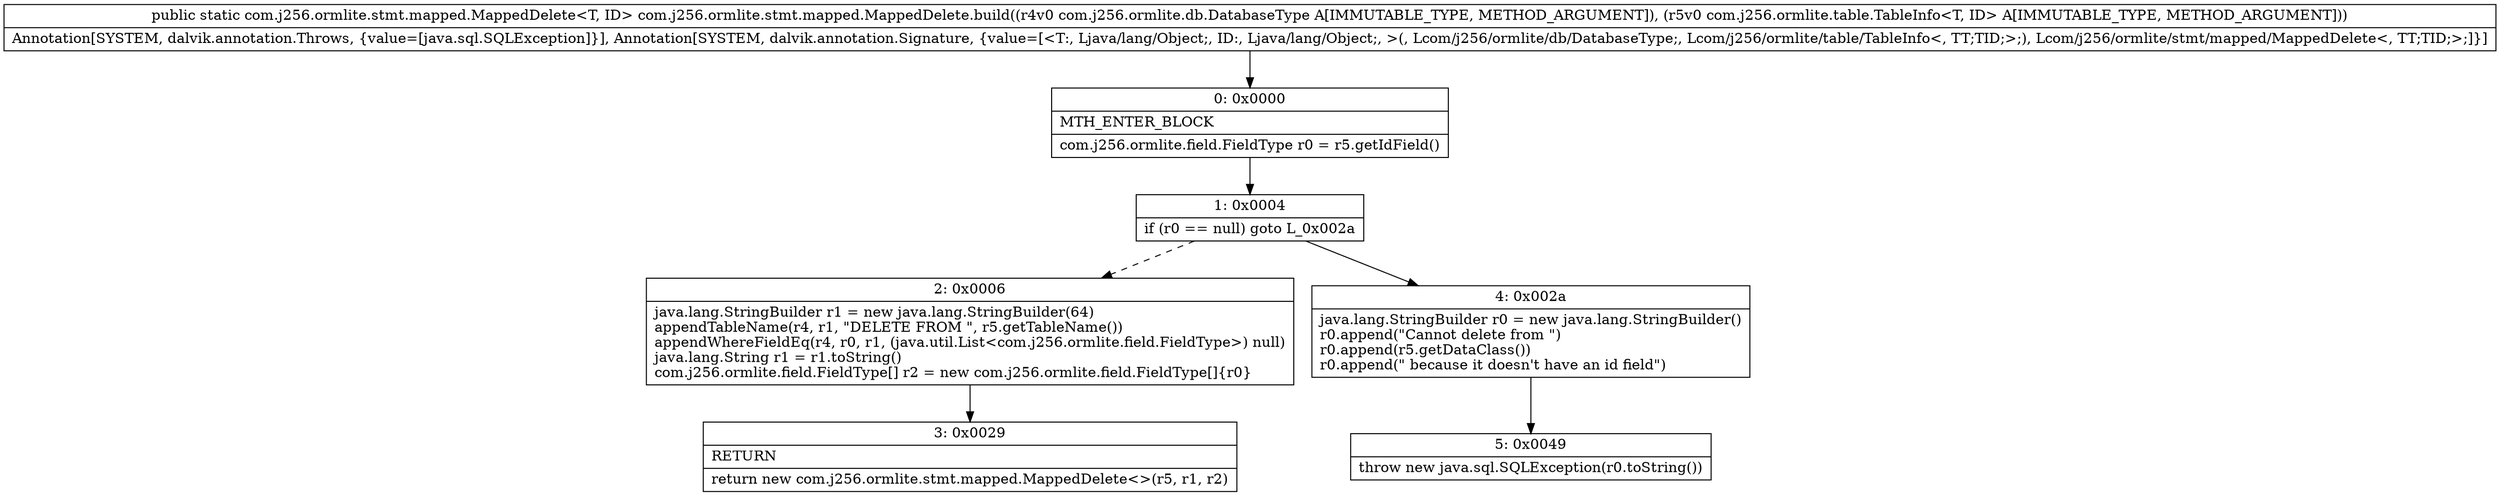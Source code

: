 digraph "CFG forcom.j256.ormlite.stmt.mapped.MappedDelete.build(Lcom\/j256\/ormlite\/db\/DatabaseType;Lcom\/j256\/ormlite\/table\/TableInfo;)Lcom\/j256\/ormlite\/stmt\/mapped\/MappedDelete;" {
Node_0 [shape=record,label="{0\:\ 0x0000|MTH_ENTER_BLOCK\l|com.j256.ormlite.field.FieldType r0 = r5.getIdField()\l}"];
Node_1 [shape=record,label="{1\:\ 0x0004|if (r0 == null) goto L_0x002a\l}"];
Node_2 [shape=record,label="{2\:\ 0x0006|java.lang.StringBuilder r1 = new java.lang.StringBuilder(64)\lappendTableName(r4, r1, \"DELETE FROM \", r5.getTableName())\lappendWhereFieldEq(r4, r0, r1, (java.util.List\<com.j256.ormlite.field.FieldType\>) null)\ljava.lang.String r1 = r1.toString()\lcom.j256.ormlite.field.FieldType[] r2 = new com.j256.ormlite.field.FieldType[]\{r0\}\l}"];
Node_3 [shape=record,label="{3\:\ 0x0029|RETURN\l|return new com.j256.ormlite.stmt.mapped.MappedDelete\<\>(r5, r1, r2)\l}"];
Node_4 [shape=record,label="{4\:\ 0x002a|java.lang.StringBuilder r0 = new java.lang.StringBuilder()\lr0.append(\"Cannot delete from \")\lr0.append(r5.getDataClass())\lr0.append(\" because it doesn't have an id field\")\l}"];
Node_5 [shape=record,label="{5\:\ 0x0049|throw new java.sql.SQLException(r0.toString())\l}"];
MethodNode[shape=record,label="{public static com.j256.ormlite.stmt.mapped.MappedDelete\<T, ID\> com.j256.ormlite.stmt.mapped.MappedDelete.build((r4v0 com.j256.ormlite.db.DatabaseType A[IMMUTABLE_TYPE, METHOD_ARGUMENT]), (r5v0 com.j256.ormlite.table.TableInfo\<T, ID\> A[IMMUTABLE_TYPE, METHOD_ARGUMENT]))  | Annotation[SYSTEM, dalvik.annotation.Throws, \{value=[java.sql.SQLException]\}], Annotation[SYSTEM, dalvik.annotation.Signature, \{value=[\<T:, Ljava\/lang\/Object;, ID:, Ljava\/lang\/Object;, \>(, Lcom\/j256\/ormlite\/db\/DatabaseType;, Lcom\/j256\/ormlite\/table\/TableInfo\<, TT;TID;\>;), Lcom\/j256\/ormlite\/stmt\/mapped\/MappedDelete\<, TT;TID;\>;]\}]\l}"];
MethodNode -> Node_0;
Node_0 -> Node_1;
Node_1 -> Node_2[style=dashed];
Node_1 -> Node_4;
Node_2 -> Node_3;
Node_4 -> Node_5;
}

